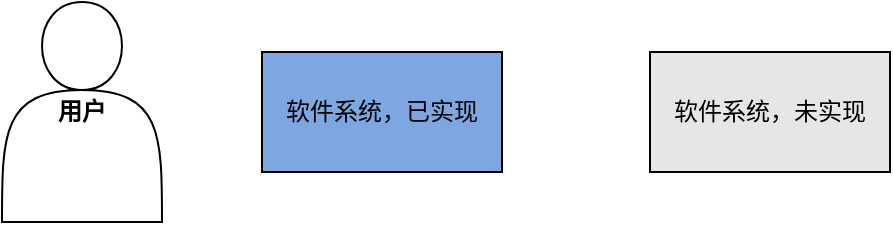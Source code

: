 <mxfile version="14.9.2" type="github">
  <diagram id="g2yPmT7MQt7GzCPcFH7Z" name="第 1 页">
    <mxGraphModel dx="1038" dy="547" grid="1" gridSize="10" guides="1" tooltips="1" connect="1" arrows="1" fold="1" page="1" pageScale="1" pageWidth="827" pageHeight="1169" math="0" shadow="0">
      <root>
        <mxCell id="0" />
        <mxCell id="1" parent="0" />
        <mxCell id="Ok9lzhFIB3tagr9eqbKH-2" value="软件系统，已实现" style="rounded=0;whiteSpace=wrap;html=1;fillColor=#7EA6E0;" vertex="1" parent="1">
          <mxGeometry x="160" y="45" width="120" height="60" as="geometry" />
        </mxCell>
        <mxCell id="Ok9lzhFIB3tagr9eqbKH-3" value="&lt;b&gt;用户&lt;/b&gt;" style="shape=actor;whiteSpace=wrap;html=1;" vertex="1" parent="1">
          <mxGeometry x="30" y="20" width="80" height="110" as="geometry" />
        </mxCell>
        <mxCell id="Ok9lzhFIB3tagr9eqbKH-4" value="软件系统，未实现" style="rounded=0;whiteSpace=wrap;html=1;fillColor=#E6E6E6;" vertex="1" parent="1">
          <mxGeometry x="354" y="45" width="120" height="60" as="geometry" />
        </mxCell>
      </root>
    </mxGraphModel>
  </diagram>
</mxfile>
